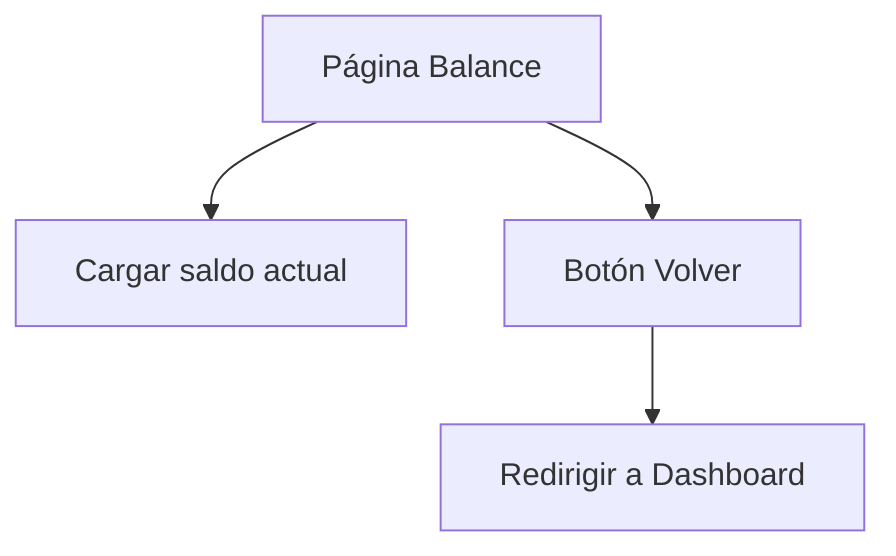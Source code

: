 flowchart TD
    A[Página Balance] --> B[Cargar saldo actual]
    A --> G[Botón Volver]
    G --> H[Redirigir a Dashboard]